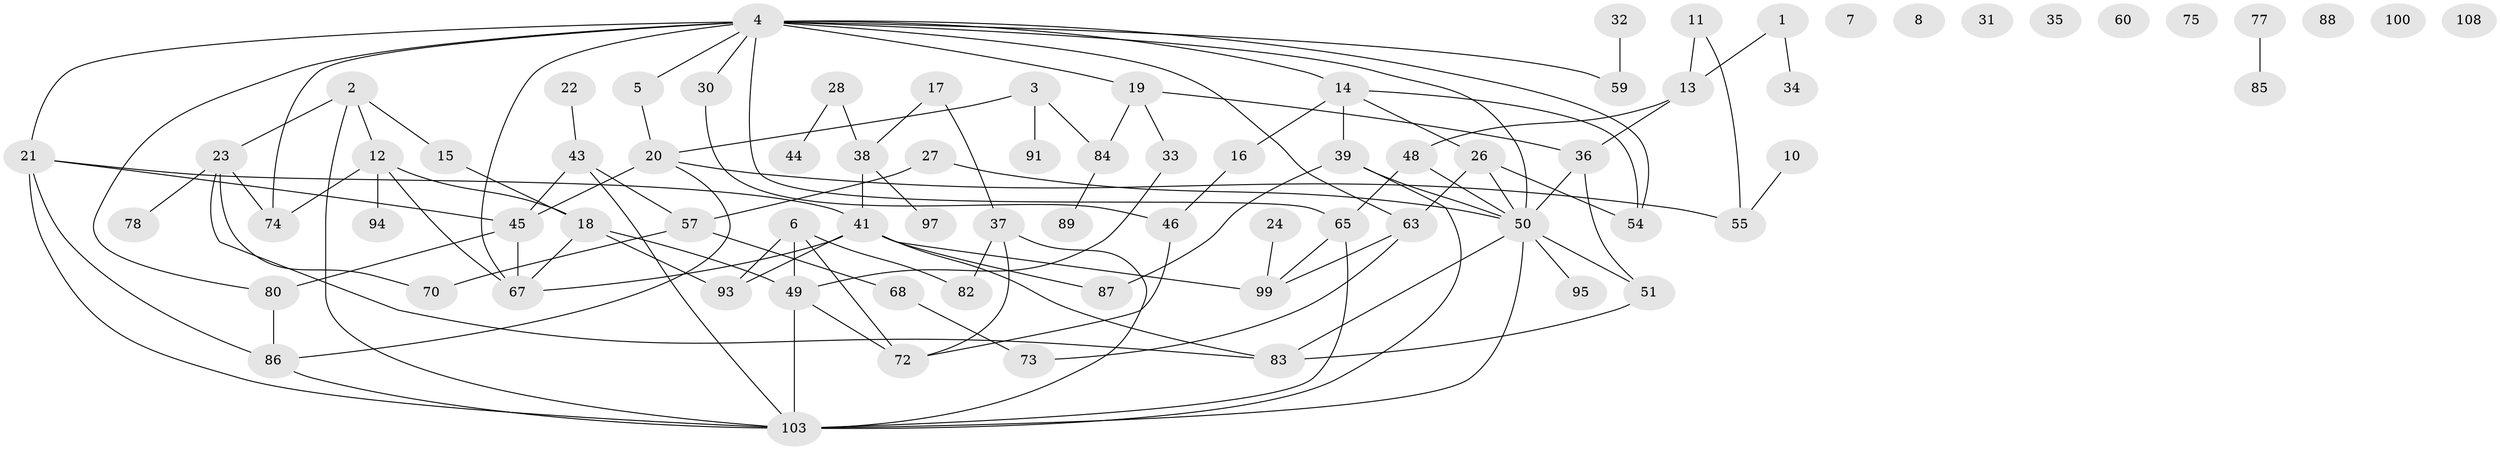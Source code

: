 // original degree distribution, {1: 0.15789473684210525, 2: 0.23684210526315788, 6: 0.017543859649122806, 4: 0.21052631578947367, 0: 0.07894736842105263, 3: 0.20175438596491227, 5: 0.09649122807017543}
// Generated by graph-tools (version 1.1) at 2025/16/03/04/25 18:16:39]
// undirected, 79 vertices, 114 edges
graph export_dot {
graph [start="1"]
  node [color=gray90,style=filled];
  1 [super="+76"];
  2 [super="+96"];
  3 [super="+79"];
  4 [super="+25+29+9"];
  5;
  6;
  7;
  8;
  10;
  11;
  12 [super="+53"];
  13;
  14 [super="+114"];
  15;
  16;
  17;
  18;
  19 [super="+40"];
  20 [super="+42"];
  21 [super="+102"];
  22;
  23 [super="+56"];
  24;
  26;
  27;
  28;
  30;
  31;
  32;
  33 [super="+47"];
  34;
  35;
  36;
  37 [super="+92"];
  38;
  39;
  41 [super="+58"];
  43;
  44;
  45;
  46;
  48;
  49 [super="+105"];
  50 [super="+52"];
  51;
  54;
  55;
  57 [super="+109+62"];
  59;
  60;
  63;
  65;
  67 [super="+81"];
  68 [super="+101"];
  70;
  72;
  73;
  74;
  75;
  77;
  78;
  80;
  82;
  83;
  84;
  85;
  86;
  87 [super="+98"];
  88;
  89;
  91;
  93;
  94;
  95;
  97;
  99 [super="+113"];
  100;
  103 [super="+106+111"];
  108;
  1 -- 34;
  1 -- 13;
  2 -- 103;
  2 -- 23;
  2 -- 12;
  2 -- 15;
  3 -- 84;
  3 -- 91;
  3 -- 20;
  4 -- 14;
  4 -- 65;
  4 -- 80;
  4 -- 74;
  4 -- 59;
  4 -- 21;
  4 -- 5;
  4 -- 54;
  4 -- 30;
  4 -- 67;
  4 -- 19;
  4 -- 50;
  4 -- 63;
  5 -- 20;
  6 -- 72;
  6 -- 82;
  6 -- 93;
  6 -- 49;
  10 -- 55;
  11 -- 13;
  11 -- 55;
  12 -- 18;
  12 -- 74;
  12 -- 67;
  12 -- 94;
  13 -- 36;
  13 -- 48;
  14 -- 39;
  14 -- 16;
  14 -- 54;
  14 -- 26;
  15 -- 18;
  16 -- 46;
  17 -- 37;
  17 -- 38;
  18 -- 49;
  18 -- 67;
  18 -- 93;
  19 -- 36;
  19 -- 33;
  19 -- 84;
  20 -- 45;
  20 -- 55;
  20 -- 86;
  21 -- 103 [weight=2];
  21 -- 45;
  21 -- 86;
  21 -- 41;
  22 -- 43;
  23 -- 74;
  23 -- 78;
  23 -- 83;
  23 -- 70;
  24 -- 99;
  26 -- 50;
  26 -- 54;
  26 -- 63;
  27 -- 57;
  27 -- 50;
  28 -- 38;
  28 -- 44;
  30 -- 46;
  32 -- 59;
  33 -- 49;
  36 -- 51;
  36 -- 50;
  37 -- 82;
  37 -- 103;
  37 -- 72;
  38 -- 41;
  38 -- 97;
  39 -- 103 [weight=2];
  39 -- 87;
  39 -- 50;
  41 -- 67;
  41 -- 99;
  41 -- 83;
  41 -- 87 [weight=2];
  41 -- 93;
  43 -- 45;
  43 -- 57;
  43 -- 103;
  45 -- 67;
  45 -- 80;
  46 -- 72;
  48 -- 65;
  48 -- 50;
  49 -- 72;
  49 -- 103;
  50 -- 83;
  50 -- 103;
  50 -- 51;
  50 -- 95;
  51 -- 83;
  57 -- 70;
  57 -- 68;
  63 -- 73;
  63 -- 99;
  65 -- 99;
  65 -- 103;
  68 -- 73;
  77 -- 85;
  80 -- 86;
  84 -- 89;
  86 -- 103;
}

